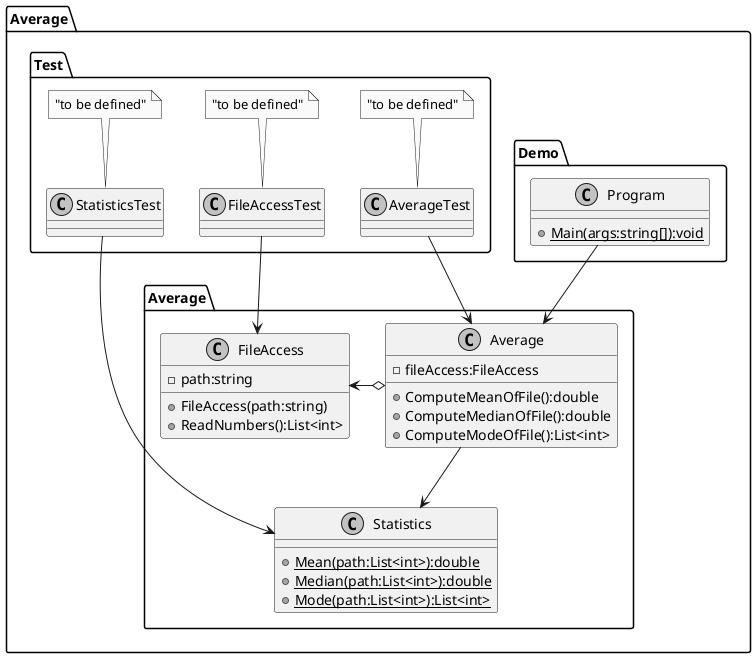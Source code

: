 @startuml

skinparam monochrome true
skinparam defaultFontName "Fantasque Sans Mono"
skinparam dpi  00

package "Average.Average" {
    class FileAccess {
        {field} -path:string
        {method} +FileAccess(path:string)
        {method} +ReadNumbers():List<int>
    }

    class Average {
        {field} -fileAccess:FileAccess
        {method} +ComputeMeanOfFile():double
        {method} +ComputeMedianOfFile():double
        {method} +ComputeModeOfFile():List<int>
    }

    class Statistics {
        {static}{method} +Mean(path:List<int>):double
        {static}{method} +Median(path:List<int>):double
        {static}{method} +Mode(path:List<int>):List<int>
    }

    Average o-> FileAccess
    Average --> Statistics
}

package "Average.Demo" {
    class Program {
        {static}{method} +Main(args:string[]):void
    }
}

Average.Demo.Program --> Average.Average.Average

package "Average.Test" {
    class FileAccessTest { }
    note top: "to be defined"
    
    class AverageTest { }
    note top: "to be defined"

    class StatisticsTest { }
    note top: "to be defined"
}

Average.Test.FileAccessTest --> Average.Average.FileAccess
Average.Test.AverageTest --> Average.Average.Average
Average.Test.StatisticsTest --> Average.Average.Statistics

@enduml